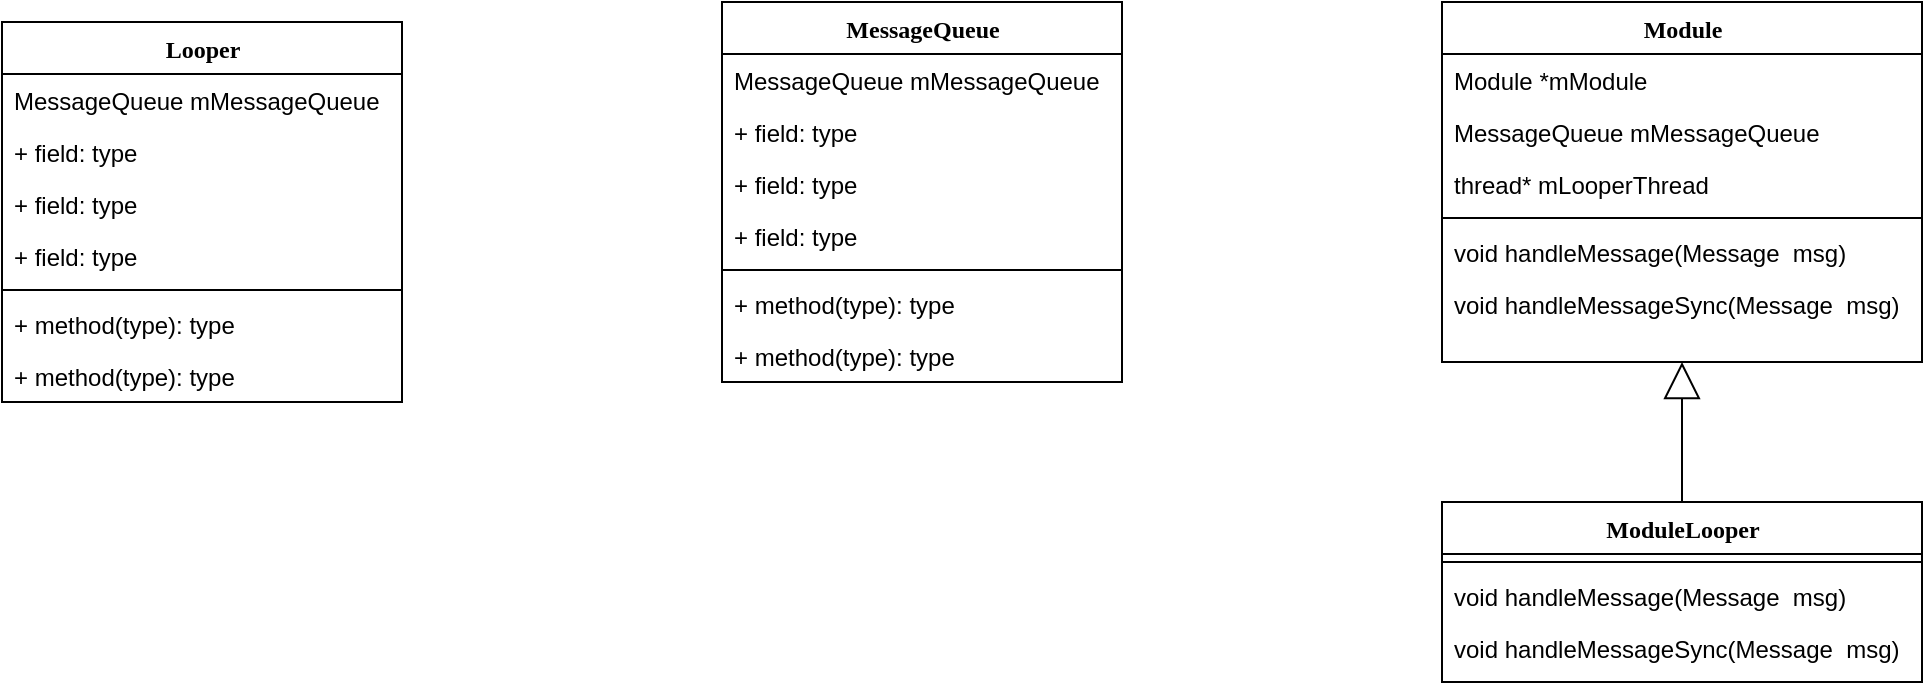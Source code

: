 <mxfile version="14.1.8" type="github">
  <diagram name="Page-1" id="9f46799a-70d6-7492-0946-bef42562c5a5">
    <mxGraphModel dx="2762" dy="781" grid="1" gridSize="10" guides="1" tooltips="1" connect="1" arrows="1" fold="1" page="1" pageScale="1" pageWidth="1100" pageHeight="850" background="#ffffff" math="0" shadow="0">
      <root>
        <mxCell id="0" />
        <mxCell id="1" parent="0" />
        <mxCell id="78961159f06e98e8-17" value="Looper" style="swimlane;html=1;fontStyle=1;align=center;verticalAlign=top;childLayout=stackLayout;horizontal=1;startSize=26;horizontalStack=0;resizeParent=1;resizeLast=0;collapsible=1;marginBottom=0;swimlaneFillColor=#ffffff;rounded=0;shadow=0;comic=0;labelBackgroundColor=none;strokeWidth=1;fillColor=none;fontFamily=Verdana;fontSize=12" parent="1" vertex="1">
          <mxGeometry x="-240" y="40" width="200" height="190" as="geometry" />
        </mxCell>
        <mxCell id="78961159f06e98e8-21" value="MessageQueue mMessageQueue" style="text;html=1;strokeColor=none;fillColor=none;align=left;verticalAlign=top;spacingLeft=4;spacingRight=4;whiteSpace=wrap;overflow=hidden;rotatable=0;points=[[0,0.5],[1,0.5]];portConstraint=eastwest;" parent="78961159f06e98e8-17" vertex="1">
          <mxGeometry y="26" width="200" height="26" as="geometry" />
        </mxCell>
        <mxCell id="78961159f06e98e8-23" value="+ field: type" style="text;html=1;strokeColor=none;fillColor=none;align=left;verticalAlign=top;spacingLeft=4;spacingRight=4;whiteSpace=wrap;overflow=hidden;rotatable=0;points=[[0,0.5],[1,0.5]];portConstraint=eastwest;" parent="78961159f06e98e8-17" vertex="1">
          <mxGeometry y="52" width="200" height="26" as="geometry" />
        </mxCell>
        <mxCell id="78961159f06e98e8-25" value="+ field: type" style="text;html=1;strokeColor=none;fillColor=none;align=left;verticalAlign=top;spacingLeft=4;spacingRight=4;whiteSpace=wrap;overflow=hidden;rotatable=0;points=[[0,0.5],[1,0.5]];portConstraint=eastwest;" parent="78961159f06e98e8-17" vertex="1">
          <mxGeometry y="78" width="200" height="26" as="geometry" />
        </mxCell>
        <mxCell id="78961159f06e98e8-26" value="+ field: type" style="text;html=1;strokeColor=none;fillColor=none;align=left;verticalAlign=top;spacingLeft=4;spacingRight=4;whiteSpace=wrap;overflow=hidden;rotatable=0;points=[[0,0.5],[1,0.5]];portConstraint=eastwest;" parent="78961159f06e98e8-17" vertex="1">
          <mxGeometry y="104" width="200" height="26" as="geometry" />
        </mxCell>
        <mxCell id="78961159f06e98e8-19" value="" style="line;html=1;strokeWidth=1;fillColor=none;align=left;verticalAlign=middle;spacingTop=-1;spacingLeft=3;spacingRight=3;rotatable=0;labelPosition=right;points=[];portConstraint=eastwest;" parent="78961159f06e98e8-17" vertex="1">
          <mxGeometry y="130" width="200" height="8" as="geometry" />
        </mxCell>
        <mxCell id="78961159f06e98e8-20" value="+ method(type): type" style="text;html=1;strokeColor=none;fillColor=none;align=left;verticalAlign=top;spacingLeft=4;spacingRight=4;whiteSpace=wrap;overflow=hidden;rotatable=0;points=[[0,0.5],[1,0.5]];portConstraint=eastwest;" parent="78961159f06e98e8-17" vertex="1">
          <mxGeometry y="138" width="200" height="26" as="geometry" />
        </mxCell>
        <mxCell id="78961159f06e98e8-27" value="+ method(type): type" style="text;html=1;strokeColor=none;fillColor=none;align=left;verticalAlign=top;spacingLeft=4;spacingRight=4;whiteSpace=wrap;overflow=hidden;rotatable=0;points=[[0,0.5],[1,0.5]];portConstraint=eastwest;" parent="78961159f06e98e8-17" vertex="1">
          <mxGeometry y="164" width="200" height="26" as="geometry" />
        </mxCell>
        <mxCell id="WZ1FmE49DqioHZfIXBMp-6" value="MessageQueue" style="swimlane;html=1;fontStyle=1;align=center;verticalAlign=top;childLayout=stackLayout;horizontal=1;startSize=26;horizontalStack=0;resizeParent=1;resizeLast=0;collapsible=1;marginBottom=0;swimlaneFillColor=#ffffff;rounded=0;shadow=0;comic=0;labelBackgroundColor=none;strokeWidth=1;fillColor=none;fontFamily=Verdana;fontSize=12" vertex="1" parent="1">
          <mxGeometry x="120" y="30" width="200" height="190" as="geometry" />
        </mxCell>
        <mxCell id="WZ1FmE49DqioHZfIXBMp-7" value="MessageQueue mMessageQueue" style="text;html=1;strokeColor=none;fillColor=none;align=left;verticalAlign=top;spacingLeft=4;spacingRight=4;whiteSpace=wrap;overflow=hidden;rotatable=0;points=[[0,0.5],[1,0.5]];portConstraint=eastwest;" vertex="1" parent="WZ1FmE49DqioHZfIXBMp-6">
          <mxGeometry y="26" width="200" height="26" as="geometry" />
        </mxCell>
        <mxCell id="WZ1FmE49DqioHZfIXBMp-8" value="+ field: type" style="text;html=1;strokeColor=none;fillColor=none;align=left;verticalAlign=top;spacingLeft=4;spacingRight=4;whiteSpace=wrap;overflow=hidden;rotatable=0;points=[[0,0.5],[1,0.5]];portConstraint=eastwest;" vertex="1" parent="WZ1FmE49DqioHZfIXBMp-6">
          <mxGeometry y="52" width="200" height="26" as="geometry" />
        </mxCell>
        <mxCell id="WZ1FmE49DqioHZfIXBMp-9" value="+ field: type" style="text;html=1;strokeColor=none;fillColor=none;align=left;verticalAlign=top;spacingLeft=4;spacingRight=4;whiteSpace=wrap;overflow=hidden;rotatable=0;points=[[0,0.5],[1,0.5]];portConstraint=eastwest;" vertex="1" parent="WZ1FmE49DqioHZfIXBMp-6">
          <mxGeometry y="78" width="200" height="26" as="geometry" />
        </mxCell>
        <mxCell id="WZ1FmE49DqioHZfIXBMp-10" value="+ field: type" style="text;html=1;strokeColor=none;fillColor=none;align=left;verticalAlign=top;spacingLeft=4;spacingRight=4;whiteSpace=wrap;overflow=hidden;rotatable=0;points=[[0,0.5],[1,0.5]];portConstraint=eastwest;" vertex="1" parent="WZ1FmE49DqioHZfIXBMp-6">
          <mxGeometry y="104" width="200" height="26" as="geometry" />
        </mxCell>
        <mxCell id="WZ1FmE49DqioHZfIXBMp-11" value="" style="line;html=1;strokeWidth=1;fillColor=none;align=left;verticalAlign=middle;spacingTop=-1;spacingLeft=3;spacingRight=3;rotatable=0;labelPosition=right;points=[];portConstraint=eastwest;" vertex="1" parent="WZ1FmE49DqioHZfIXBMp-6">
          <mxGeometry y="130" width="200" height="8" as="geometry" />
        </mxCell>
        <mxCell id="WZ1FmE49DqioHZfIXBMp-12" value="+ method(type): type" style="text;html=1;strokeColor=none;fillColor=none;align=left;verticalAlign=top;spacingLeft=4;spacingRight=4;whiteSpace=wrap;overflow=hidden;rotatable=0;points=[[0,0.5],[1,0.5]];portConstraint=eastwest;" vertex="1" parent="WZ1FmE49DqioHZfIXBMp-6">
          <mxGeometry y="138" width="200" height="26" as="geometry" />
        </mxCell>
        <mxCell id="WZ1FmE49DqioHZfIXBMp-13" value="+ method(type): type" style="text;html=1;strokeColor=none;fillColor=none;align=left;verticalAlign=top;spacingLeft=4;spacingRight=4;whiteSpace=wrap;overflow=hidden;rotatable=0;points=[[0,0.5],[1,0.5]];portConstraint=eastwest;" vertex="1" parent="WZ1FmE49DqioHZfIXBMp-6">
          <mxGeometry y="164" width="200" height="26" as="geometry" />
        </mxCell>
        <mxCell id="WZ1FmE49DqioHZfIXBMp-14" value="Module" style="swimlane;html=1;fontStyle=1;align=center;verticalAlign=top;childLayout=stackLayout;horizontal=1;startSize=26;horizontalStack=0;resizeParent=1;resizeLast=0;collapsible=1;marginBottom=0;swimlaneFillColor=#ffffff;rounded=0;shadow=0;comic=0;labelBackgroundColor=none;strokeWidth=1;fillColor=none;fontFamily=Verdana;fontSize=12" vertex="1" parent="1">
          <mxGeometry x="480" y="30" width="240" height="180" as="geometry" />
        </mxCell>
        <mxCell id="WZ1FmE49DqioHZfIXBMp-15" value="Module *mModule" style="text;html=1;strokeColor=none;fillColor=none;align=left;verticalAlign=top;spacingLeft=4;spacingRight=4;whiteSpace=wrap;overflow=hidden;rotatable=0;points=[[0,0.5],[1,0.5]];portConstraint=eastwest;" vertex="1" parent="WZ1FmE49DqioHZfIXBMp-14">
          <mxGeometry y="26" width="240" height="26" as="geometry" />
        </mxCell>
        <mxCell id="WZ1FmE49DqioHZfIXBMp-16" value="MessageQueue mMessageQueue" style="text;html=1;strokeColor=none;fillColor=none;align=left;verticalAlign=top;spacingLeft=4;spacingRight=4;whiteSpace=wrap;overflow=hidden;rotatable=0;points=[[0,0.5],[1,0.5]];portConstraint=eastwest;" vertex="1" parent="WZ1FmE49DqioHZfIXBMp-14">
          <mxGeometry y="52" width="240" height="26" as="geometry" />
        </mxCell>
        <mxCell id="WZ1FmE49DqioHZfIXBMp-17" value="thread* mLooperThread" style="text;html=1;strokeColor=none;fillColor=none;align=left;verticalAlign=top;spacingLeft=4;spacingRight=4;whiteSpace=wrap;overflow=hidden;rotatable=0;points=[[0,0.5],[1,0.5]];portConstraint=eastwest;" vertex="1" parent="WZ1FmE49DqioHZfIXBMp-14">
          <mxGeometry y="78" width="240" height="26" as="geometry" />
        </mxCell>
        <mxCell id="WZ1FmE49DqioHZfIXBMp-19" value="" style="line;html=1;strokeWidth=1;fillColor=none;align=left;verticalAlign=middle;spacingTop=-1;spacingLeft=3;spacingRight=3;rotatable=0;labelPosition=right;points=[];portConstraint=eastwest;" vertex="1" parent="WZ1FmE49DqioHZfIXBMp-14">
          <mxGeometry y="104" width="240" height="8" as="geometry" />
        </mxCell>
        <mxCell id="WZ1FmE49DqioHZfIXBMp-32" value="void handleMessage(Message&amp;nbsp; msg)" style="text;html=1;strokeColor=none;fillColor=none;align=left;verticalAlign=top;spacingLeft=4;spacingRight=4;whiteSpace=wrap;overflow=hidden;rotatable=0;points=[[0,0.5],[1,0.5]];portConstraint=eastwest;" vertex="1" parent="WZ1FmE49DqioHZfIXBMp-14">
          <mxGeometry y="112" width="240" height="26" as="geometry" />
        </mxCell>
        <mxCell id="WZ1FmE49DqioHZfIXBMp-33" value="void handleMessageSync(Message&amp;nbsp; msg)" style="text;html=1;strokeColor=none;fillColor=none;align=left;verticalAlign=top;spacingLeft=4;spacingRight=4;whiteSpace=wrap;overflow=hidden;rotatable=0;points=[[0,0.5],[1,0.5]];portConstraint=eastwest;" vertex="1" parent="WZ1FmE49DqioHZfIXBMp-14">
          <mxGeometry y="138" width="240" height="26" as="geometry" />
        </mxCell>
        <mxCell id="WZ1FmE49DqioHZfIXBMp-22" value="ModuleLooper" style="swimlane;html=1;fontStyle=1;align=center;verticalAlign=top;childLayout=stackLayout;horizontal=1;startSize=26;horizontalStack=0;resizeParent=1;resizeLast=0;collapsible=1;marginBottom=0;swimlaneFillColor=#ffffff;rounded=0;shadow=0;comic=0;labelBackgroundColor=none;strokeWidth=1;fillColor=none;fontFamily=Verdana;fontSize=12" vertex="1" parent="1">
          <mxGeometry x="480" y="280" width="240" height="90" as="geometry" />
        </mxCell>
        <mxCell id="WZ1FmE49DqioHZfIXBMp-27" value="" style="line;html=1;strokeWidth=1;fillColor=none;align=left;verticalAlign=middle;spacingTop=-1;spacingLeft=3;spacingRight=3;rotatable=0;labelPosition=right;points=[];portConstraint=eastwest;" vertex="1" parent="WZ1FmE49DqioHZfIXBMp-22">
          <mxGeometry y="26" width="240" height="8" as="geometry" />
        </mxCell>
        <mxCell id="WZ1FmE49DqioHZfIXBMp-28" value="void handleMessage(Message&amp;nbsp; msg)" style="text;html=1;strokeColor=none;fillColor=none;align=left;verticalAlign=top;spacingLeft=4;spacingRight=4;whiteSpace=wrap;overflow=hidden;rotatable=0;points=[[0,0.5],[1,0.5]];portConstraint=eastwest;" vertex="1" parent="WZ1FmE49DqioHZfIXBMp-22">
          <mxGeometry y="34" width="240" height="26" as="geometry" />
        </mxCell>
        <mxCell id="WZ1FmE49DqioHZfIXBMp-31" value="void handleMessageSync(Message&amp;nbsp; msg)" style="text;html=1;strokeColor=none;fillColor=none;align=left;verticalAlign=top;spacingLeft=4;spacingRight=4;whiteSpace=wrap;overflow=hidden;rotatable=0;points=[[0,0.5],[1,0.5]];portConstraint=eastwest;" vertex="1" parent="WZ1FmE49DqioHZfIXBMp-22">
          <mxGeometry y="60" width="240" height="26" as="geometry" />
        </mxCell>
        <mxCell id="WZ1FmE49DqioHZfIXBMp-30" value="" style="endArrow=block;endSize=16;endFill=0;html=1;exitX=0.5;exitY=0;exitDx=0;exitDy=0;entryX=0.5;entryY=1;entryDx=0;entryDy=0;" edge="1" parent="1" source="WZ1FmE49DqioHZfIXBMp-22" target="WZ1FmE49DqioHZfIXBMp-14">
          <mxGeometry x="0.333" y="10" width="160" relative="1" as="geometry">
            <mxPoint x="470" y="220" as="sourcePoint" />
            <mxPoint x="600" y="260" as="targetPoint" />
            <mxPoint as="offset" />
          </mxGeometry>
        </mxCell>
      </root>
    </mxGraphModel>
  </diagram>
</mxfile>
